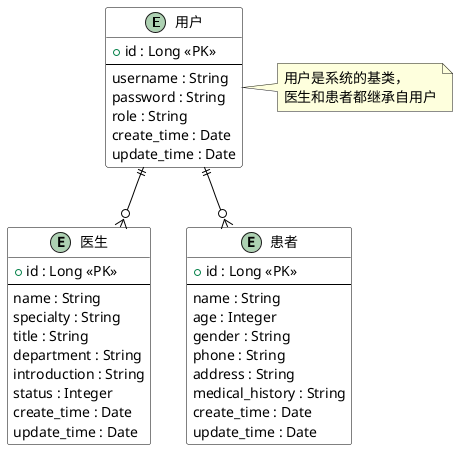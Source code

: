 @startuml 用户相关ER图

' 设置样式
skinparam backgroundColor white
skinparam handwritten false
skinparam defaultFontName Microsoft YaHei
skinparam defaultFontSize 14
skinparam class {
    BackgroundColor white
    BorderColor black
    ArrowColor black
}

' 用户相关实体
entity "用户" as user {
    + id : Long <<PK>>
    --
    username : String
    password : String
    role : String
    create_time : Date
    update_time : Date
}

entity "医生" as doctor {
    + id : Long <<PK>>
    --
    name : String
    specialty : String
    title : String
    department : String
    introduction : String
    status : Integer
    create_time : Date
    update_time : Date
}

entity "患者" as patient {
    + id : Long <<PK>>
    --
    name : String
    age : Integer
    gender : String
    phone : String
    address : String
    medical_history : String
    create_time : Date
    update_time : Date
}

' 定义关系
user ||--o{ doctor
user ||--o{ patient

' 添加注释
note right of user
  用户是系统的基类，
  医生和患者都继承自用户
end note

@enduml 